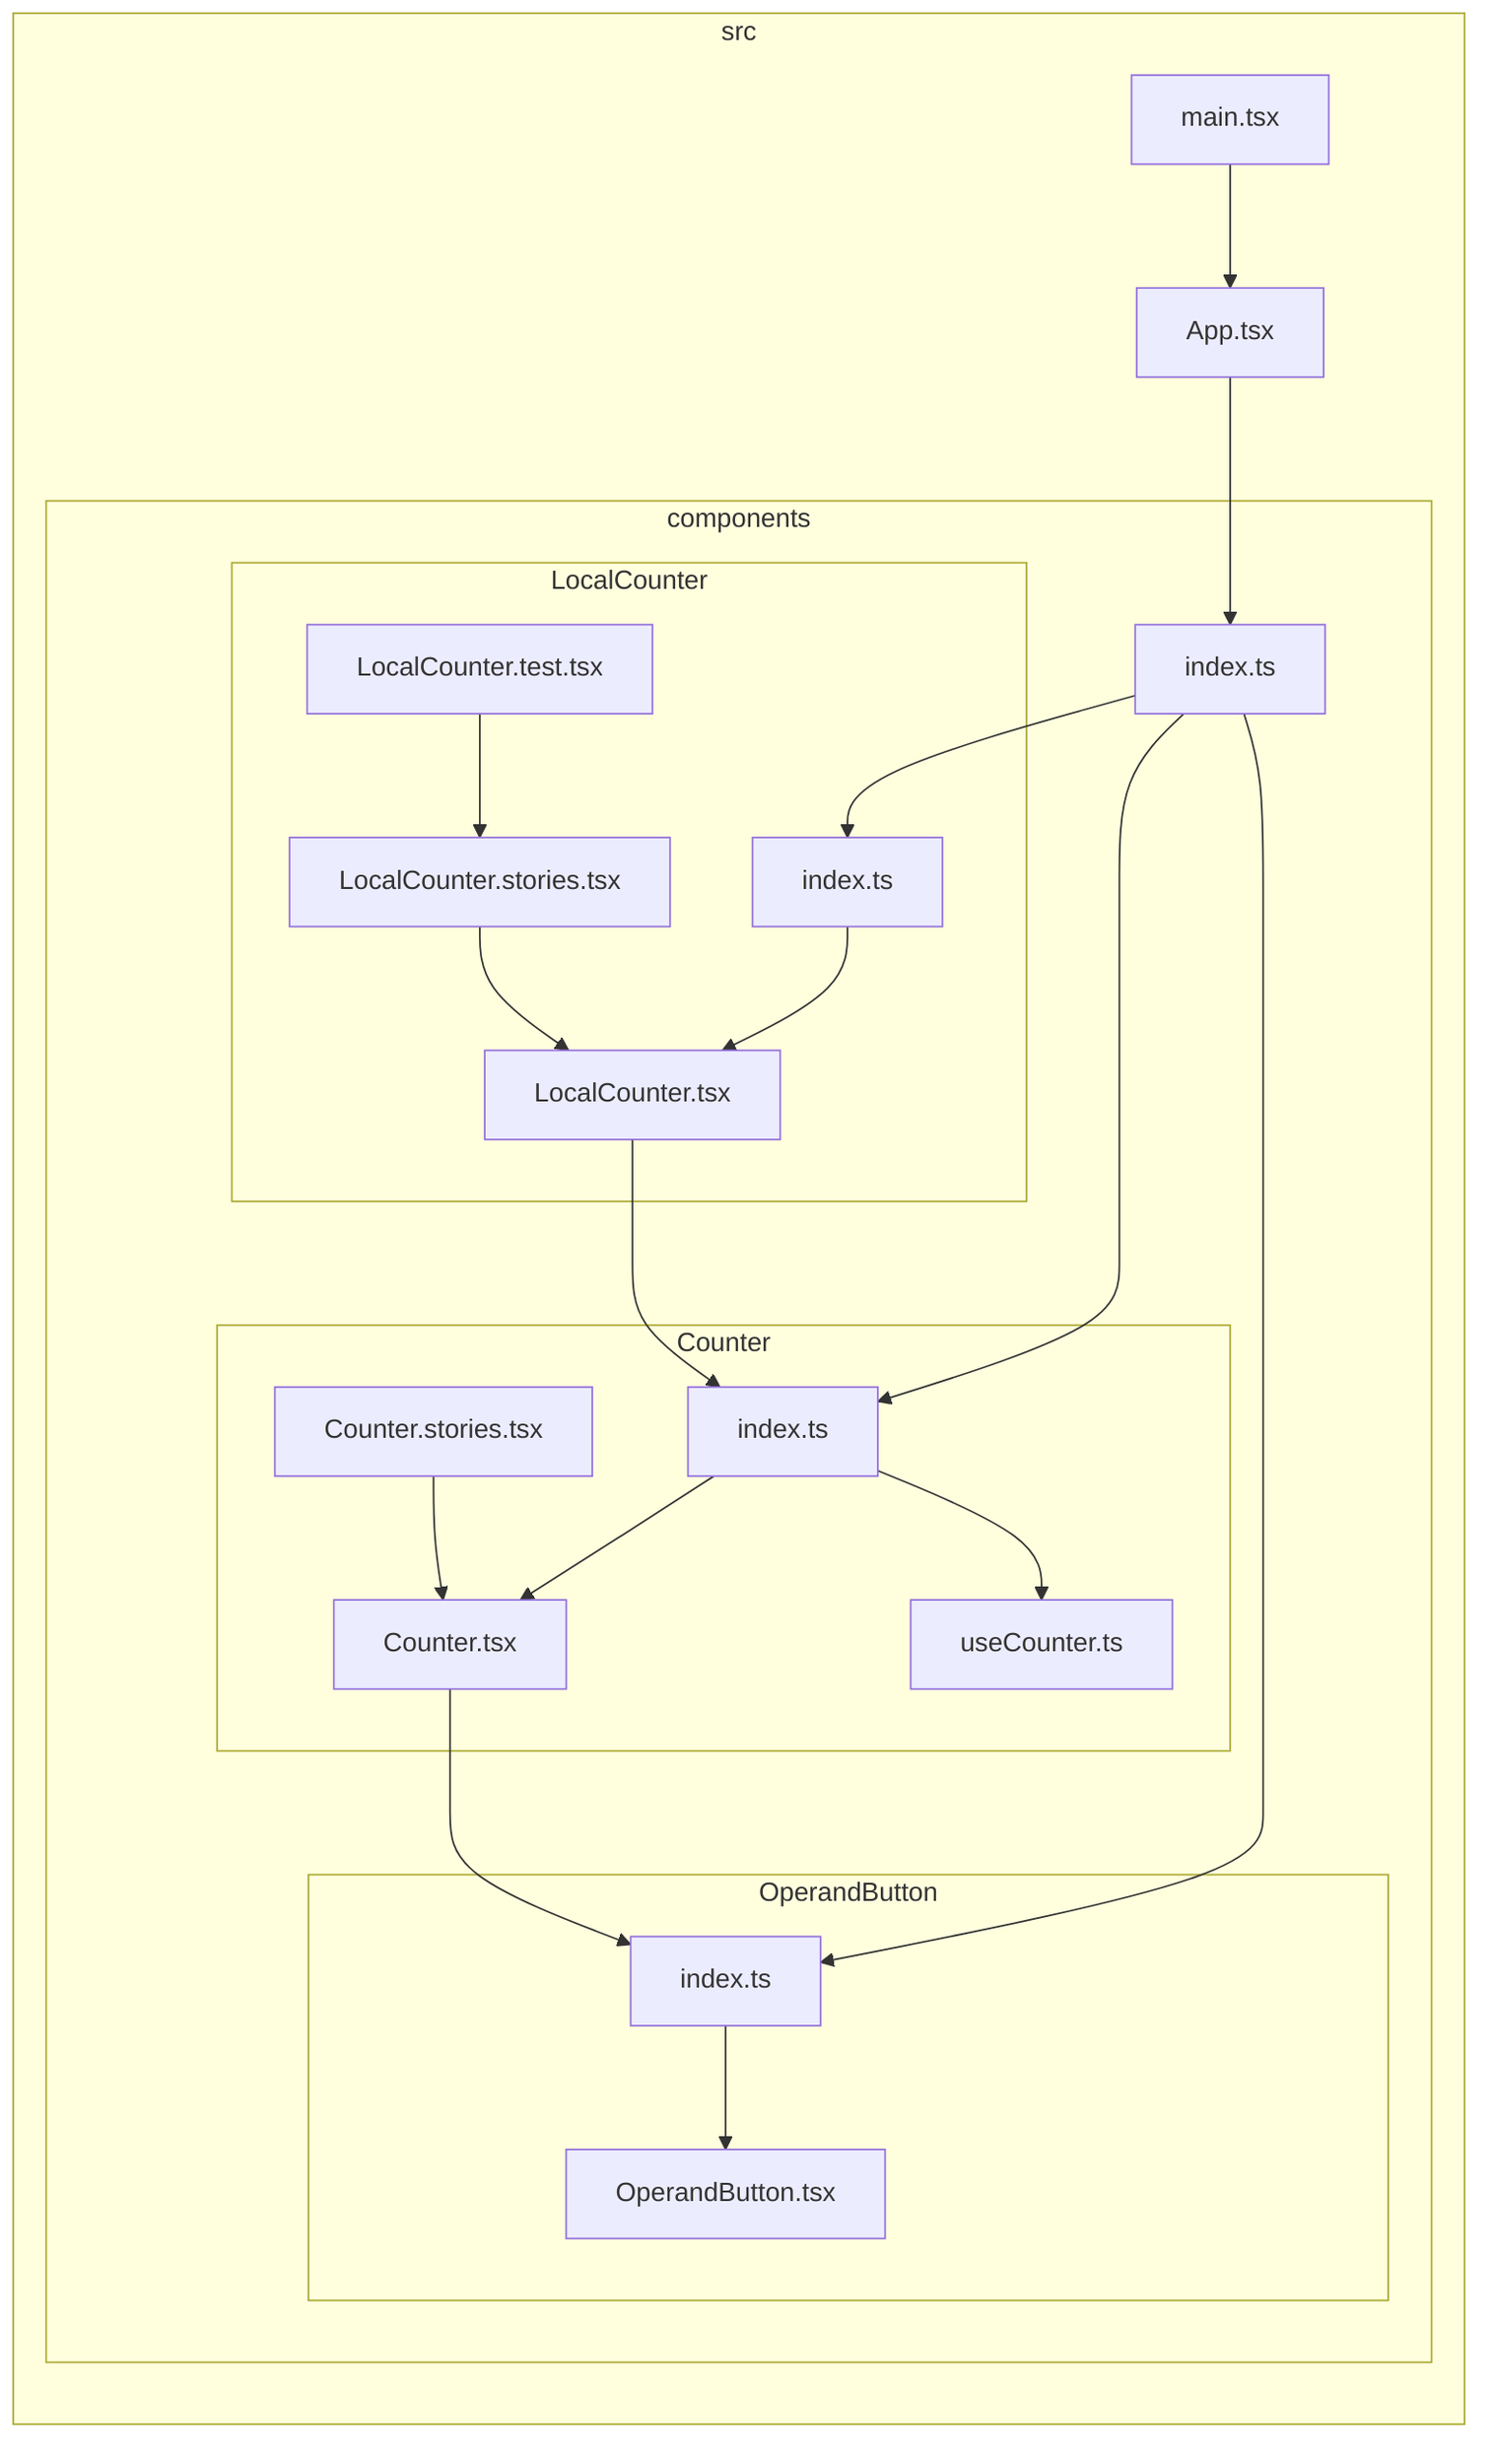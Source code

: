 flowchart LR

subgraph 0["src"]
1["App.tsx"]
subgraph 2["components"]
3["index.ts"]
subgraph 4["Counter"]
5["index.ts"]
6["Counter.tsx"]
A["useCounter.ts"]
E["Counter.stories.tsx"]
end
subgraph 7["OperandButton"]
8["index.ts"]
9["OperandButton.tsx"]
end
subgraph B["LocalCounter"]
C["index.ts"]
D["LocalCounter.tsx"]
F["LocalCounter.stories.tsx"]
G["LocalCounter.test.tsx"]
end
end
H["main.tsx"]
end
1-->3
3-->5
3-->C
3-->8
5-->6
5-->A
6-->8
8-->9
C-->D
D-->5
E-->6
F-->D
G-->F
H-->1